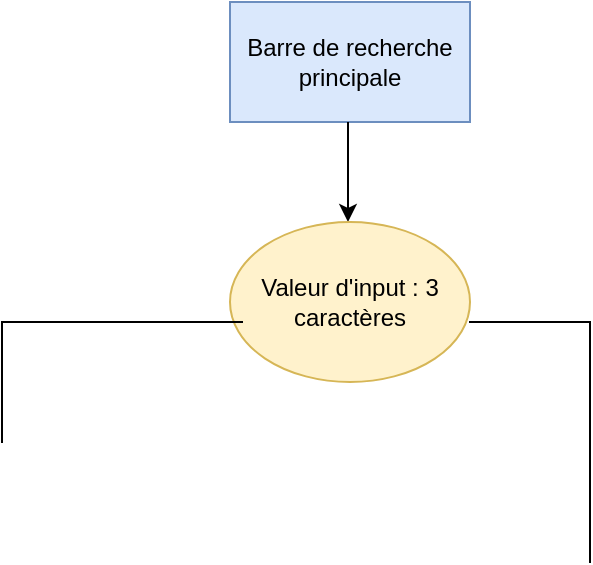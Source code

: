 <mxfile version="20.2.3" type="github">
  <diagram id="sMP_dOJLOKyjLoVJ6SQn" name="Page-1">
    <mxGraphModel dx="1038" dy="564" grid="1" gridSize="10" guides="1" tooltips="1" connect="1" arrows="1" fold="1" page="1" pageScale="1" pageWidth="827" pageHeight="1169" math="0" shadow="0">
      <root>
        <mxCell id="0" />
        <mxCell id="1" parent="0" />
        <mxCell id="vuxg8Bi198hUJe4XiMdr-7" value="" style="shape=partialRectangle;whiteSpace=wrap;html=1;top=0;left=0;fillColor=none;direction=north;" vertex="1" parent="1">
          <mxGeometry x="474" y="200" width="60" height="120" as="geometry" />
        </mxCell>
        <mxCell id="vuxg8Bi198hUJe4XiMdr-1" value="&lt;div&gt;Barre de recherche principale&lt;/div&gt;" style="rounded=0;whiteSpace=wrap;html=1;direction=west;fillColor=#dae8fc;strokeColor=#6c8ebf;" vertex="1" parent="1">
          <mxGeometry x="354" y="40" width="120" height="60" as="geometry" />
        </mxCell>
        <mxCell id="vuxg8Bi198hUJe4XiMdr-2" value="" style="endArrow=classic;html=1;rounded=0;" edge="1" parent="1">
          <mxGeometry width="50" height="50" relative="1" as="geometry">
            <mxPoint x="413" y="100" as="sourcePoint" />
            <mxPoint x="413" y="150" as="targetPoint" />
          </mxGeometry>
        </mxCell>
        <mxCell id="vuxg8Bi198hUJe4XiMdr-3" value="&lt;div&gt;Valeur d&#39;input : 3 caractères&lt;/div&gt;" style="ellipse;whiteSpace=wrap;html=1;fillColor=#fff2cc;strokeColor=#d6b656;" vertex="1" parent="1">
          <mxGeometry x="354" y="150" width="120" height="80" as="geometry" />
        </mxCell>
        <mxCell id="vuxg8Bi198hUJe4XiMdr-5" value="" style="shape=partialRectangle;whiteSpace=wrap;html=1;bottom=0;right=0;fillColor=none;" vertex="1" parent="1">
          <mxGeometry x="240" y="200" width="120" height="60" as="geometry" />
        </mxCell>
      </root>
    </mxGraphModel>
  </diagram>
</mxfile>
